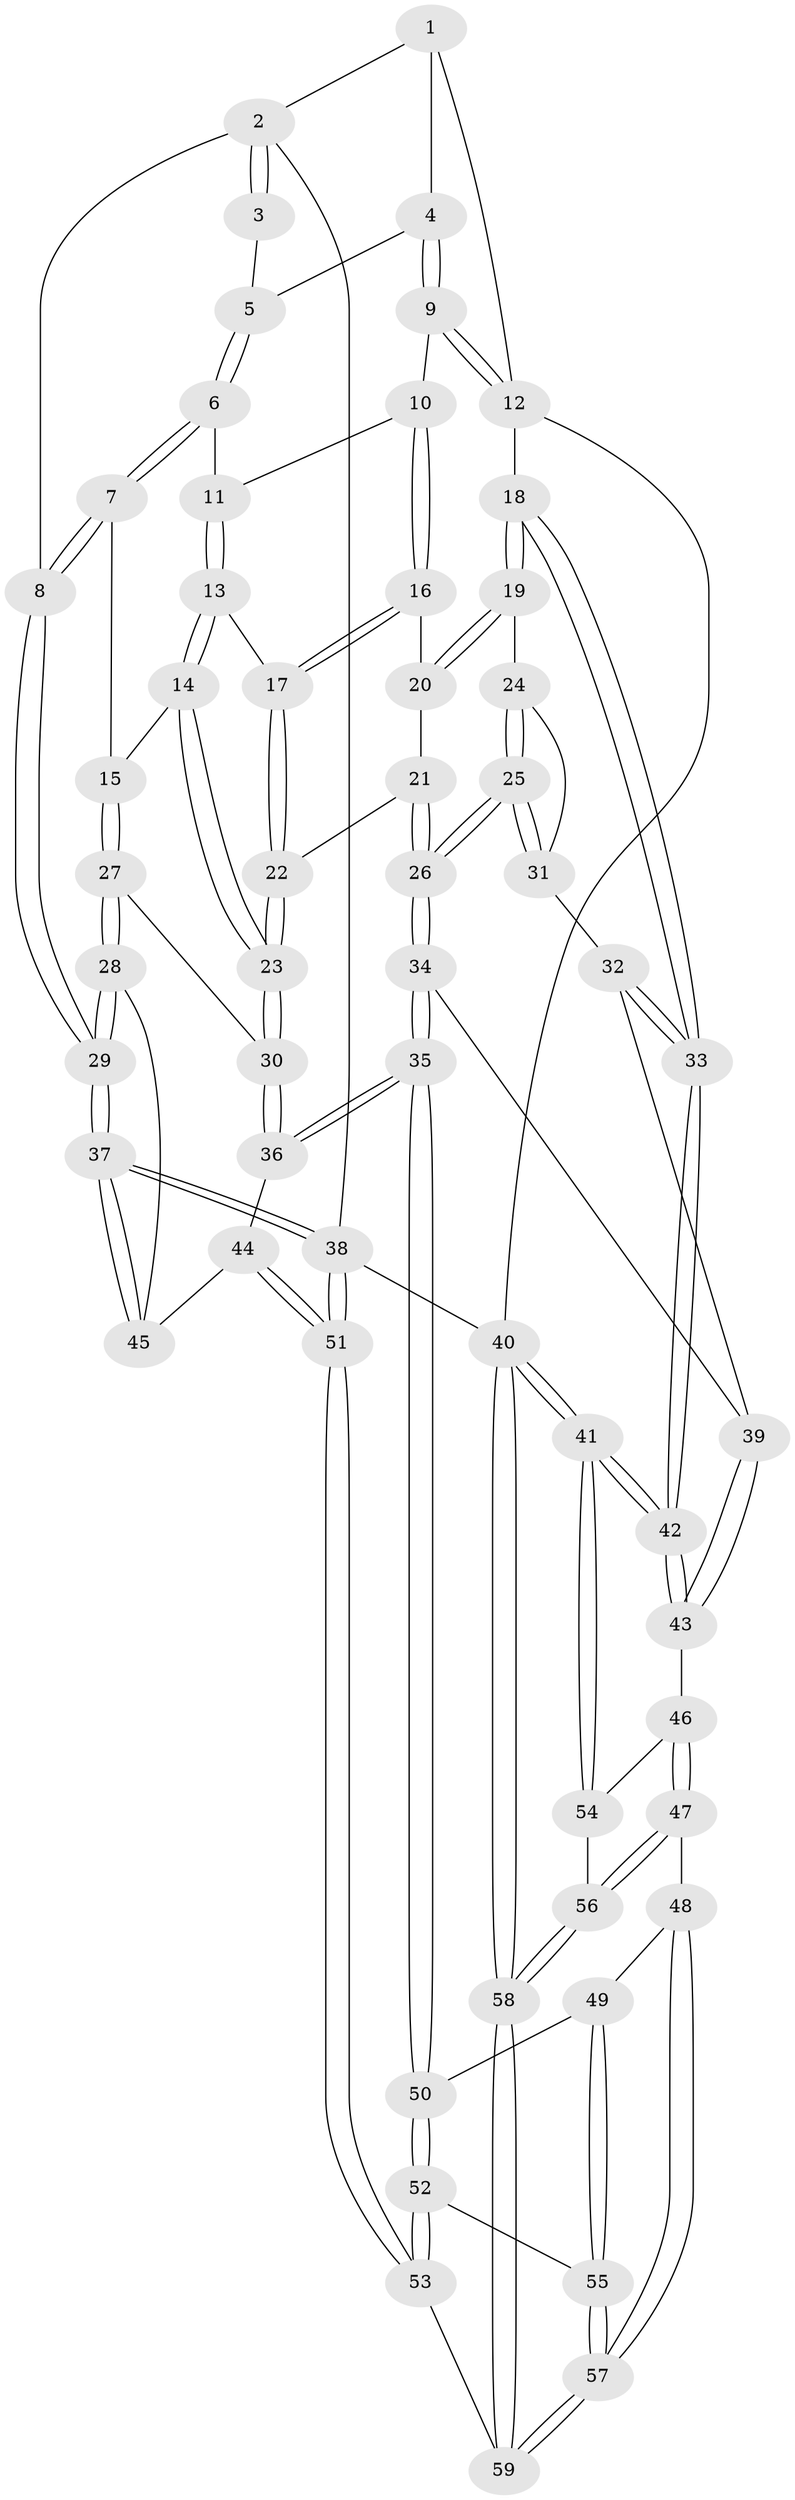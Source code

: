 // Generated by graph-tools (version 1.1) at 2025/51/03/09/25 03:51:09]
// undirected, 59 vertices, 144 edges
graph export_dot {
graph [start="1"]
  node [color=gray90,style=filled];
  1 [pos="+0.18747247710026144+0"];
  2 [pos="+0+0.24692645213320552"];
  3 [pos="+0.1160561260270305+0.07416216635039635"];
  4 [pos="+0.5043020002345264+0"];
  5 [pos="+0.1623629188579867+0.11162239796420811"];
  6 [pos="+0.21293480107175936+0.19502906236135803"];
  7 [pos="+0.11638064694926437+0.3627643514199635"];
  8 [pos="+0+0.3500354825969669"];
  9 [pos="+0.5467953830082327+0"];
  10 [pos="+0.5398374509773615+0.07864624443482371"];
  11 [pos="+0.4423096936611086+0.15895318627053562"];
  12 [pos="+1+0"];
  13 [pos="+0.3618399361302692+0.33921049294836664"];
  14 [pos="+0.25981334983495585+0.3989221997498319"];
  15 [pos="+0.14463182488218088+0.3820594701669764"];
  16 [pos="+0.6560792271169418+0.2590026016809455"];
  17 [pos="+0.4517143222846583+0.43769392047549255"];
  18 [pos="+1+0.2024777322277513"];
  19 [pos="+0.779886462041635+0.3343477906991731"];
  20 [pos="+0.6898531427460959+0.2918560212816592"];
  21 [pos="+0.6082181582557196+0.4365000812565581"];
  22 [pos="+0.45512257208998785+0.4919577760067525"];
  23 [pos="+0.4113764852200853+0.6640585157282977"];
  24 [pos="+0.7830343387216063+0.38426572346808574"];
  25 [pos="+0.6306520032767666+0.6364914253998311"];
  26 [pos="+0.5742410521297941+0.6765622641741555"];
  27 [pos="+0.175583047248058+0.5831488263663819"];
  28 [pos="+0+0.7137397779143604"];
  29 [pos="+0+0.7386142438112376"];
  30 [pos="+0.41289281643950326+0.6786700293473092"];
  31 [pos="+0.8582514066880219+0.5847645233149288"];
  32 [pos="+0.8936139382647861+0.6180872334324854"];
  33 [pos="+1+0.6659672451512444"];
  34 [pos="+0.5512716981584931+0.7050445245514051"];
  35 [pos="+0.4993666544848719+0.721777970634827"];
  36 [pos="+0.4219781311008221+0.6968436381279116"];
  37 [pos="+0+1"];
  38 [pos="+0+1"];
  39 [pos="+0.7547310413202245+0.7857579283834556"];
  40 [pos="+1+1"];
  41 [pos="+1+1"];
  42 [pos="+1+0.8137709821017121"];
  43 [pos="+0.7756005320129692+0.8182953297668204"];
  44 [pos="+0.34870251632269733+0.7584747965816595"];
  45 [pos="+0.24500069972530733+0.7558205962860296"];
  46 [pos="+0.7761158011713716+0.8704087501227614"];
  47 [pos="+0.7132606829040437+0.9346106795650051"];
  48 [pos="+0.7009621983594322+0.9372001232941536"];
  49 [pos="+0.6409953673434119+0.9220293206072483"];
  50 [pos="+0.5200460203795072+0.8190118961293386"];
  51 [pos="+0.0911912413474853+1"];
  52 [pos="+0.5147483219919093+0.86655338046094"];
  53 [pos="+0.20580640305848164+1"];
  54 [pos="+0.820966540735779+0.9247824163059336"];
  55 [pos="+0.5876703718884999+1"];
  56 [pos="+0.7688882524825174+1"];
  57 [pos="+0.5894578747806208+1"];
  58 [pos="+0.7749024109680842+1"];
  59 [pos="+0.5882381854782529+1"];
  1 -- 2;
  1 -- 4;
  1 -- 12;
  2 -- 3;
  2 -- 3;
  2 -- 8;
  2 -- 38;
  3 -- 5;
  4 -- 5;
  4 -- 9;
  4 -- 9;
  5 -- 6;
  5 -- 6;
  6 -- 7;
  6 -- 7;
  6 -- 11;
  7 -- 8;
  7 -- 8;
  7 -- 15;
  8 -- 29;
  8 -- 29;
  9 -- 10;
  9 -- 12;
  9 -- 12;
  10 -- 11;
  10 -- 16;
  10 -- 16;
  11 -- 13;
  11 -- 13;
  12 -- 18;
  12 -- 40;
  13 -- 14;
  13 -- 14;
  13 -- 17;
  14 -- 15;
  14 -- 23;
  14 -- 23;
  15 -- 27;
  15 -- 27;
  16 -- 17;
  16 -- 17;
  16 -- 20;
  17 -- 22;
  17 -- 22;
  18 -- 19;
  18 -- 19;
  18 -- 33;
  18 -- 33;
  19 -- 20;
  19 -- 20;
  19 -- 24;
  20 -- 21;
  21 -- 22;
  21 -- 26;
  21 -- 26;
  22 -- 23;
  22 -- 23;
  23 -- 30;
  23 -- 30;
  24 -- 25;
  24 -- 25;
  24 -- 31;
  25 -- 26;
  25 -- 26;
  25 -- 31;
  25 -- 31;
  26 -- 34;
  26 -- 34;
  27 -- 28;
  27 -- 28;
  27 -- 30;
  28 -- 29;
  28 -- 29;
  28 -- 45;
  29 -- 37;
  29 -- 37;
  30 -- 36;
  30 -- 36;
  31 -- 32;
  32 -- 33;
  32 -- 33;
  32 -- 39;
  33 -- 42;
  33 -- 42;
  34 -- 35;
  34 -- 35;
  34 -- 39;
  35 -- 36;
  35 -- 36;
  35 -- 50;
  35 -- 50;
  36 -- 44;
  37 -- 38;
  37 -- 38;
  37 -- 45;
  37 -- 45;
  38 -- 51;
  38 -- 51;
  38 -- 40;
  39 -- 43;
  39 -- 43;
  40 -- 41;
  40 -- 41;
  40 -- 58;
  40 -- 58;
  41 -- 42;
  41 -- 42;
  41 -- 54;
  41 -- 54;
  42 -- 43;
  42 -- 43;
  43 -- 46;
  44 -- 45;
  44 -- 51;
  44 -- 51;
  46 -- 47;
  46 -- 47;
  46 -- 54;
  47 -- 48;
  47 -- 56;
  47 -- 56;
  48 -- 49;
  48 -- 57;
  48 -- 57;
  49 -- 50;
  49 -- 55;
  49 -- 55;
  50 -- 52;
  50 -- 52;
  51 -- 53;
  51 -- 53;
  52 -- 53;
  52 -- 53;
  52 -- 55;
  53 -- 59;
  54 -- 56;
  55 -- 57;
  55 -- 57;
  56 -- 58;
  56 -- 58;
  57 -- 59;
  57 -- 59;
  58 -- 59;
  58 -- 59;
}
